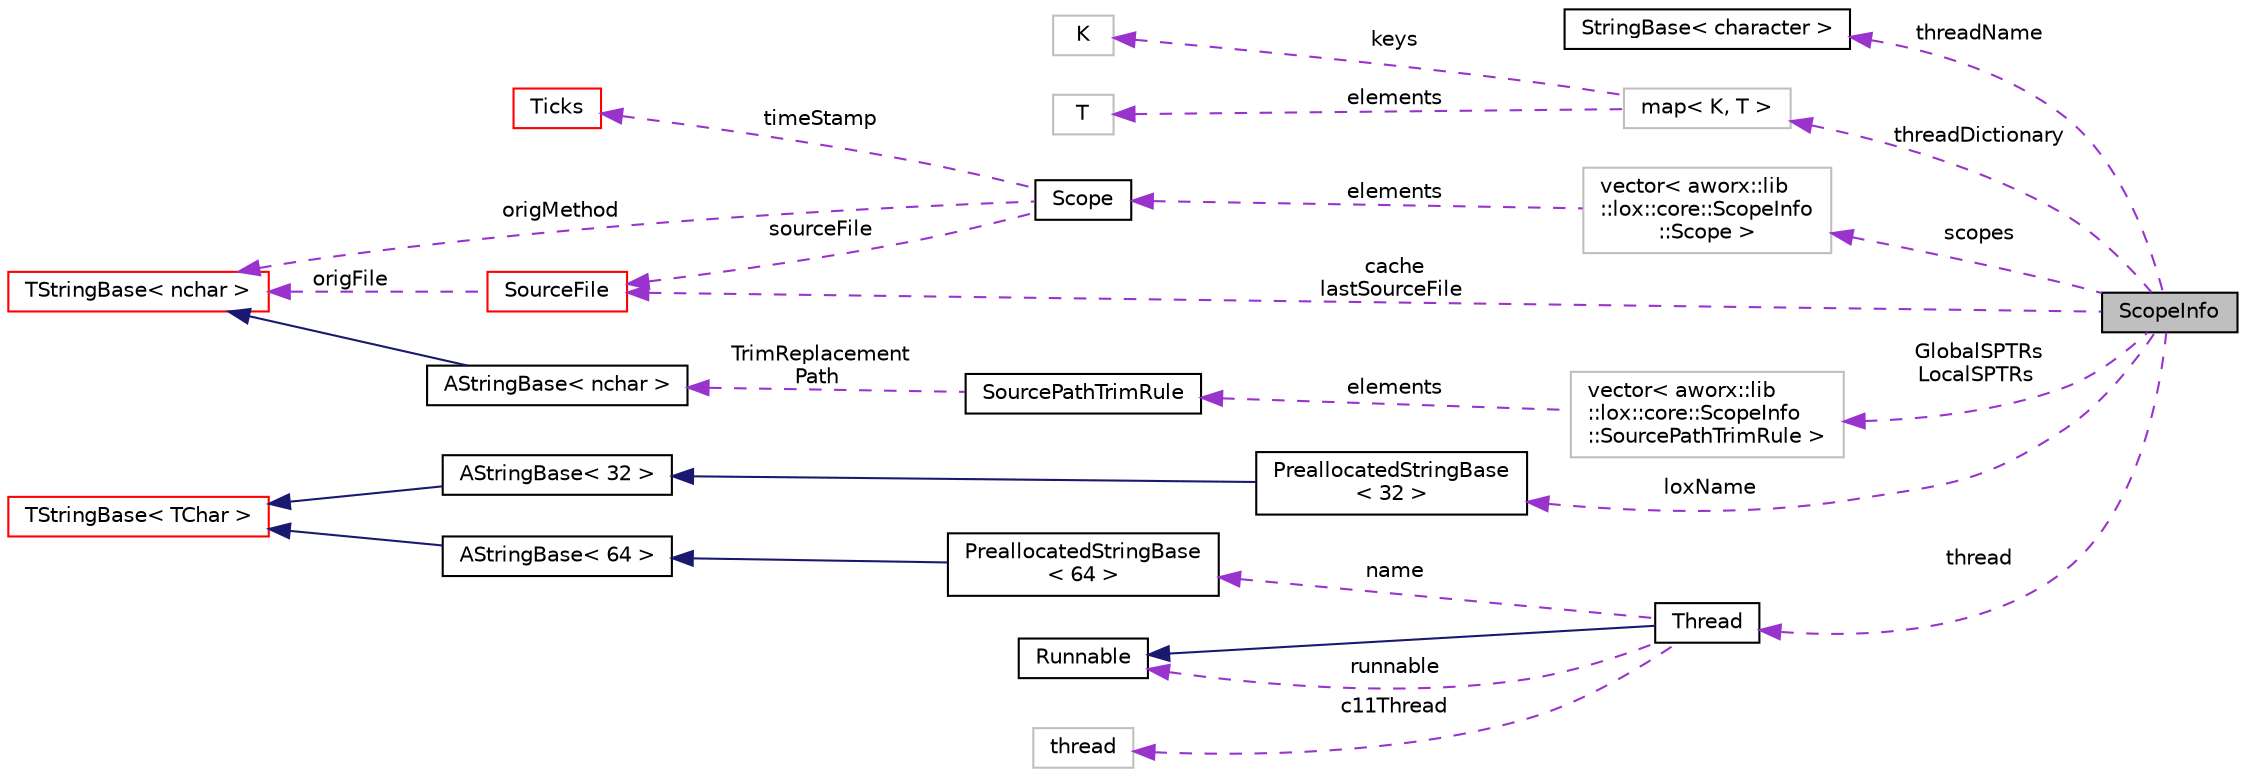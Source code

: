 digraph "ScopeInfo"
{
  edge [fontname="Helvetica",fontsize="10",labelfontname="Helvetica",labelfontsize="10"];
  node [fontname="Helvetica",fontsize="10",shape=record];
  rankdir="LR";
  Node1 [label="ScopeInfo",height=0.2,width=0.4,color="black", fillcolor="grey75", style="filled", fontcolor="black"];
  Node2 -> Node1 [dir="back",color="darkorchid3",fontsize="10",style="dashed",label=" threadName" ,fontname="Helvetica"];
  Node2 [label="StringBase\< character \>",height=0.2,width=0.4,color="black", fillcolor="white", style="filled",URL="$classaworx_1_1lib_1_1strings_1_1StringBase.html"];
  Node3 -> Node1 [dir="back",color="darkorchid3",fontsize="10",style="dashed",label=" threadDictionary" ,fontname="Helvetica"];
  Node3 [label="map\< K, T \>",height=0.2,width=0.4,color="grey75", fillcolor="white", style="filled",tooltip="STL class. "];
  Node4 -> Node3 [dir="back",color="darkorchid3",fontsize="10",style="dashed",label=" keys" ,fontname="Helvetica"];
  Node4 [label="K",height=0.2,width=0.4,color="grey75", fillcolor="white", style="filled"];
  Node5 -> Node3 [dir="back",color="darkorchid3",fontsize="10",style="dashed",label=" elements" ,fontname="Helvetica"];
  Node5 [label="T",height=0.2,width=0.4,color="grey75", fillcolor="white", style="filled"];
  Node6 -> Node1 [dir="back",color="darkorchid3",fontsize="10",style="dashed",label=" scopes" ,fontname="Helvetica"];
  Node6 [label="vector\< aworx::lib\l::lox::core::ScopeInfo\l::Scope \>",height=0.2,width=0.4,color="grey75", fillcolor="white", style="filled"];
  Node7 -> Node6 [dir="back",color="darkorchid3",fontsize="10",style="dashed",label=" elements" ,fontname="Helvetica"];
  Node7 [label="Scope",height=0.2,width=0.4,color="black", fillcolor="white", style="filled",URL="$structaworx_1_1lib_1_1lox_1_1core_1_1ScopeInfo_1_1Scope.html"];
  Node8 -> Node7 [dir="back",color="darkorchid3",fontsize="10",style="dashed",label=" timeStamp" ,fontname="Helvetica"];
  Node8 [label="Ticks",height=0.2,width=0.4,color="red", fillcolor="white", style="filled",URL="$classaworx_1_1lib_1_1time_1_1Ticks.html"];
  Node10 -> Node7 [dir="back",color="darkorchid3",fontsize="10",style="dashed",label=" sourceFile" ,fontname="Helvetica"];
  Node10 [label="SourceFile",height=0.2,width=0.4,color="red", fillcolor="white", style="filled",URL="$structaworx_1_1lib_1_1lox_1_1core_1_1ScopeInfo_1_1SourceFile.html",tooltip="Information of a single source file. Stored in field cache. "];
  Node12 -> Node10 [dir="back",color="darkorchid3",fontsize="10",style="dashed",label=" origFile" ,fontname="Helvetica"];
  Node12 [label="TStringBase\< nchar \>",height=0.2,width=0.4,color="red", fillcolor="white", style="filled",URL="$classaworx_1_1lib_1_1strings_1_1TStringBase.html"];
  Node12 -> Node7 [dir="back",color="darkorchid3",fontsize="10",style="dashed",label=" origMethod" ,fontname="Helvetica"];
  Node13 -> Node1 [dir="back",color="darkorchid3",fontsize="10",style="dashed",label=" GlobalSPTRs\nLocalSPTRs" ,fontname="Helvetica"];
  Node13 [label="vector\< aworx::lib\l::lox::core::ScopeInfo\l::SourcePathTrimRule \>",height=0.2,width=0.4,color="grey75", fillcolor="white", style="filled"];
  Node14 -> Node13 [dir="back",color="darkorchid3",fontsize="10",style="dashed",label=" elements" ,fontname="Helvetica"];
  Node14 [label="SourcePathTrimRule",height=0.2,width=0.4,color="black", fillcolor="white", style="filled",URL="$structaworx_1_1lib_1_1lox_1_1core_1_1ScopeInfo_1_1SourcePathTrimRule.html",tooltip="Defines portions of source paths to be ignored. "];
  Node15 -> Node14 [dir="back",color="darkorchid3",fontsize="10",style="dashed",label=" TrimReplacement\nPath" ,fontname="Helvetica"];
  Node15 [label="AStringBase\< nchar \>",height=0.2,width=0.4,color="black", fillcolor="white", style="filled",URL="$classaworx_1_1lib_1_1strings_1_1AStringBase.html"];
  Node12 -> Node15 [dir="back",color="midnightblue",fontsize="10",style="solid",fontname="Helvetica"];
  Node10 -> Node1 [dir="back",color="darkorchid3",fontsize="10",style="dashed",label=" cache\nlastSourceFile" ,fontname="Helvetica"];
  Node16 -> Node1 [dir="back",color="darkorchid3",fontsize="10",style="dashed",label=" loxName" ,fontname="Helvetica"];
  Node16 [label="PreallocatedStringBase\l\< 32 \>",height=0.2,width=0.4,color="black", fillcolor="white", style="filled",URL="$classaworx_1_1lib_1_1strings_1_1PreallocatedStringBase.html"];
  Node17 -> Node16 [dir="back",color="midnightblue",fontsize="10",style="solid",fontname="Helvetica"];
  Node17 [label="AStringBase\< 32 \>",height=0.2,width=0.4,color="black", fillcolor="white", style="filled",URL="$classaworx_1_1lib_1_1strings_1_1AStringBase.html"];
  Node18 -> Node17 [dir="back",color="midnightblue",fontsize="10",style="solid",fontname="Helvetica"];
  Node18 [label="TStringBase\< TChar \>",height=0.2,width=0.4,color="red", fillcolor="white", style="filled",URL="$classaworx_1_1lib_1_1strings_1_1TStringBase.html"];
  Node21 -> Node1 [dir="back",color="darkorchid3",fontsize="10",style="dashed",label=" thread" ,fontname="Helvetica"];
  Node21 [label="Thread",height=0.2,width=0.4,color="black", fillcolor="white", style="filled",URL="$classaworx_1_1lib_1_1threads_1_1Thread.html"];
  Node22 -> Node21 [dir="back",color="midnightblue",fontsize="10",style="solid",fontname="Helvetica"];
  Node22 [label="Runnable",height=0.2,width=0.4,color="black", fillcolor="white", style="filled",URL="$classaworx_1_1lib_1_1threads_1_1Runnable.html"];
  Node22 -> Node21 [dir="back",color="darkorchid3",fontsize="10",style="dashed",label=" runnable" ,fontname="Helvetica"];
  Node23 -> Node21 [dir="back",color="darkorchid3",fontsize="10",style="dashed",label=" name" ,fontname="Helvetica"];
  Node23 [label="PreallocatedStringBase\l\< 64 \>",height=0.2,width=0.4,color="black", fillcolor="white", style="filled",URL="$classaworx_1_1lib_1_1strings_1_1PreallocatedStringBase.html"];
  Node24 -> Node23 [dir="back",color="midnightblue",fontsize="10",style="solid",fontname="Helvetica"];
  Node24 [label="AStringBase\< 64 \>",height=0.2,width=0.4,color="black", fillcolor="white", style="filled",URL="$classaworx_1_1lib_1_1strings_1_1AStringBase.html"];
  Node18 -> Node24 [dir="back",color="midnightblue",fontsize="10",style="solid",fontname="Helvetica"];
  Node25 -> Node21 [dir="back",color="darkorchid3",fontsize="10",style="dashed",label=" c11Thread" ,fontname="Helvetica"];
  Node25 [label="thread",height=0.2,width=0.4,color="grey75", fillcolor="white", style="filled",tooltip="STL class. "];
}
